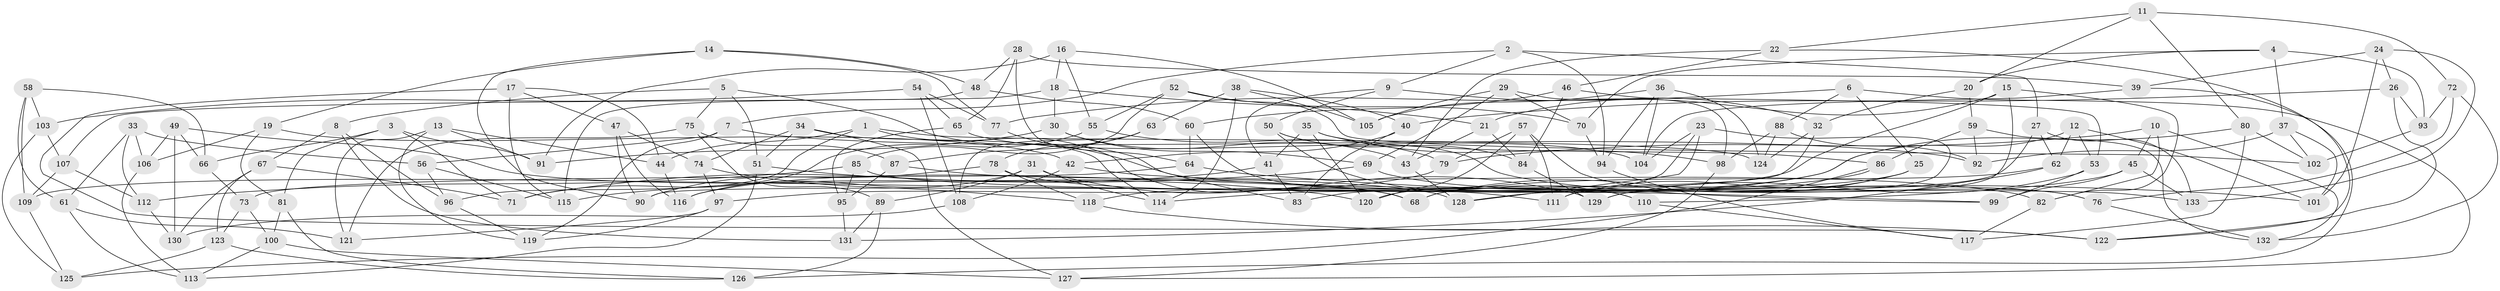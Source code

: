 // Generated by graph-tools (version 1.1) at 2025/50/03/09/25 03:50:46]
// undirected, 133 vertices, 266 edges
graph export_dot {
graph [start="1"]
  node [color=gray90,style=filled];
  1;
  2;
  3;
  4;
  5;
  6;
  7;
  8;
  9;
  10;
  11;
  12;
  13;
  14;
  15;
  16;
  17;
  18;
  19;
  20;
  21;
  22;
  23;
  24;
  25;
  26;
  27;
  28;
  29;
  30;
  31;
  32;
  33;
  34;
  35;
  36;
  37;
  38;
  39;
  40;
  41;
  42;
  43;
  44;
  45;
  46;
  47;
  48;
  49;
  50;
  51;
  52;
  53;
  54;
  55;
  56;
  57;
  58;
  59;
  60;
  61;
  62;
  63;
  64;
  65;
  66;
  67;
  68;
  69;
  70;
  71;
  72;
  73;
  74;
  75;
  76;
  77;
  78;
  79;
  80;
  81;
  82;
  83;
  84;
  85;
  86;
  87;
  88;
  89;
  90;
  91;
  92;
  93;
  94;
  95;
  96;
  97;
  98;
  99;
  100;
  101;
  102;
  103;
  104;
  105;
  106;
  107;
  108;
  109;
  110;
  111;
  112;
  113;
  114;
  115;
  116;
  117;
  118;
  119;
  120;
  121;
  122;
  123;
  124;
  125;
  126;
  127;
  128;
  129;
  130;
  131;
  132;
  133;
  1 -- 124;
  1 -- 44;
  1 -- 96;
  1 -- 68;
  2 -- 9;
  2 -- 94;
  2 -- 7;
  2 -- 27;
  3 -- 81;
  3 -- 71;
  3 -- 66;
  3 -- 91;
  4 -- 93;
  4 -- 37;
  4 -- 70;
  4 -- 20;
  5 -- 133;
  5 -- 75;
  5 -- 8;
  5 -- 51;
  6 -- 77;
  6 -- 25;
  6 -- 88;
  6 -- 127;
  7 -- 56;
  7 -- 92;
  7 -- 119;
  8 -- 67;
  8 -- 96;
  8 -- 131;
  9 -- 50;
  9 -- 41;
  9 -- 32;
  10 -- 45;
  10 -- 132;
  10 -- 82;
  10 -- 79;
  11 -- 80;
  11 -- 20;
  11 -- 72;
  11 -- 22;
  12 -- 101;
  12 -- 53;
  12 -- 62;
  12 -- 118;
  13 -- 44;
  13 -- 119;
  13 -- 121;
  13 -- 91;
  14 -- 90;
  14 -- 77;
  14 -- 19;
  14 -- 48;
  15 -- 82;
  15 -- 109;
  15 -- 111;
  15 -- 21;
  16 -- 18;
  16 -- 91;
  16 -- 105;
  16 -- 55;
  17 -- 122;
  17 -- 47;
  17 -- 44;
  17 -- 115;
  18 -- 21;
  18 -- 107;
  18 -- 30;
  19 -- 42;
  19 -- 106;
  19 -- 81;
  20 -- 32;
  20 -- 59;
  21 -- 43;
  21 -- 84;
  22 -- 46;
  22 -- 122;
  22 -- 43;
  23 -- 129;
  23 -- 83;
  23 -- 128;
  23 -- 104;
  24 -- 39;
  24 -- 26;
  24 -- 101;
  24 -- 133;
  25 -- 120;
  25 -- 68;
  25 -- 111;
  26 -- 40;
  26 -- 122;
  26 -- 93;
  27 -- 62;
  27 -- 133;
  27 -- 128;
  28 -- 64;
  28 -- 65;
  28 -- 48;
  28 -- 39;
  29 -- 70;
  29 -- 98;
  29 -- 105;
  29 -- 69;
  30 -- 69;
  30 -- 43;
  30 -- 91;
  31 -- 114;
  31 -- 89;
  31 -- 129;
  31 -- 116;
  32 -- 124;
  32 -- 90;
  33 -- 61;
  33 -- 112;
  33 -- 106;
  33 -- 56;
  34 -- 114;
  34 -- 127;
  34 -- 51;
  34 -- 74;
  35 -- 41;
  35 -- 86;
  35 -- 120;
  35 -- 98;
  36 -- 124;
  36 -- 94;
  36 -- 104;
  36 -- 105;
  37 -- 102;
  37 -- 101;
  37 -- 92;
  38 -- 63;
  38 -- 105;
  38 -- 114;
  38 -- 40;
  39 -- 126;
  39 -- 104;
  40 -- 83;
  40 -- 42;
  41 -- 83;
  41 -- 71;
  42 -- 82;
  42 -- 108;
  43 -- 128;
  44 -- 116;
  45 -- 110;
  45 -- 99;
  45 -- 133;
  46 -- 60;
  46 -- 53;
  46 -- 84;
  47 -- 74;
  47 -- 90;
  47 -- 116;
  48 -- 115;
  48 -- 60;
  49 -- 66;
  49 -- 68;
  49 -- 106;
  49 -- 130;
  50 -- 110;
  50 -- 99;
  50 -- 84;
  51 -- 120;
  51 -- 113;
  52 -- 55;
  52 -- 70;
  52 -- 85;
  52 -- 102;
  53 -- 129;
  53 -- 99;
  54 -- 108;
  54 -- 77;
  54 -- 65;
  54 -- 103;
  55 -- 71;
  55 -- 79;
  56 -- 96;
  56 -- 115;
  57 -- 79;
  57 -- 120;
  57 -- 111;
  57 -- 76;
  58 -- 103;
  58 -- 109;
  58 -- 61;
  58 -- 66;
  59 -- 86;
  59 -- 132;
  59 -- 92;
  60 -- 110;
  60 -- 64;
  61 -- 113;
  61 -- 121;
  62 -- 131;
  62 -- 68;
  63 -- 78;
  63 -- 108;
  63 -- 87;
  64 -- 101;
  64 -- 73;
  65 -- 95;
  65 -- 104;
  66 -- 73;
  67 -- 130;
  67 -- 71;
  67 -- 123;
  69 -- 76;
  69 -- 115;
  70 -- 94;
  72 -- 76;
  72 -- 93;
  72 -- 132;
  73 -- 123;
  73 -- 100;
  74 -- 118;
  74 -- 97;
  75 -- 87;
  75 -- 89;
  75 -- 121;
  76 -- 132;
  77 -- 83;
  78 -- 118;
  78 -- 111;
  78 -- 90;
  79 -- 97;
  80 -- 117;
  80 -- 116;
  80 -- 102;
  81 -- 100;
  81 -- 126;
  82 -- 117;
  84 -- 129;
  85 -- 95;
  85 -- 99;
  85 -- 112;
  86 -- 125;
  86 -- 114;
  87 -- 95;
  87 -- 128;
  88 -- 124;
  88 -- 92;
  88 -- 98;
  89 -- 126;
  89 -- 131;
  93 -- 102;
  94 -- 117;
  95 -- 131;
  96 -- 119;
  97 -- 119;
  97 -- 121;
  98 -- 127;
  100 -- 113;
  100 -- 127;
  103 -- 125;
  103 -- 107;
  106 -- 113;
  107 -- 109;
  107 -- 112;
  108 -- 130;
  109 -- 125;
  110 -- 117;
  112 -- 130;
  118 -- 122;
  123 -- 126;
  123 -- 125;
}
